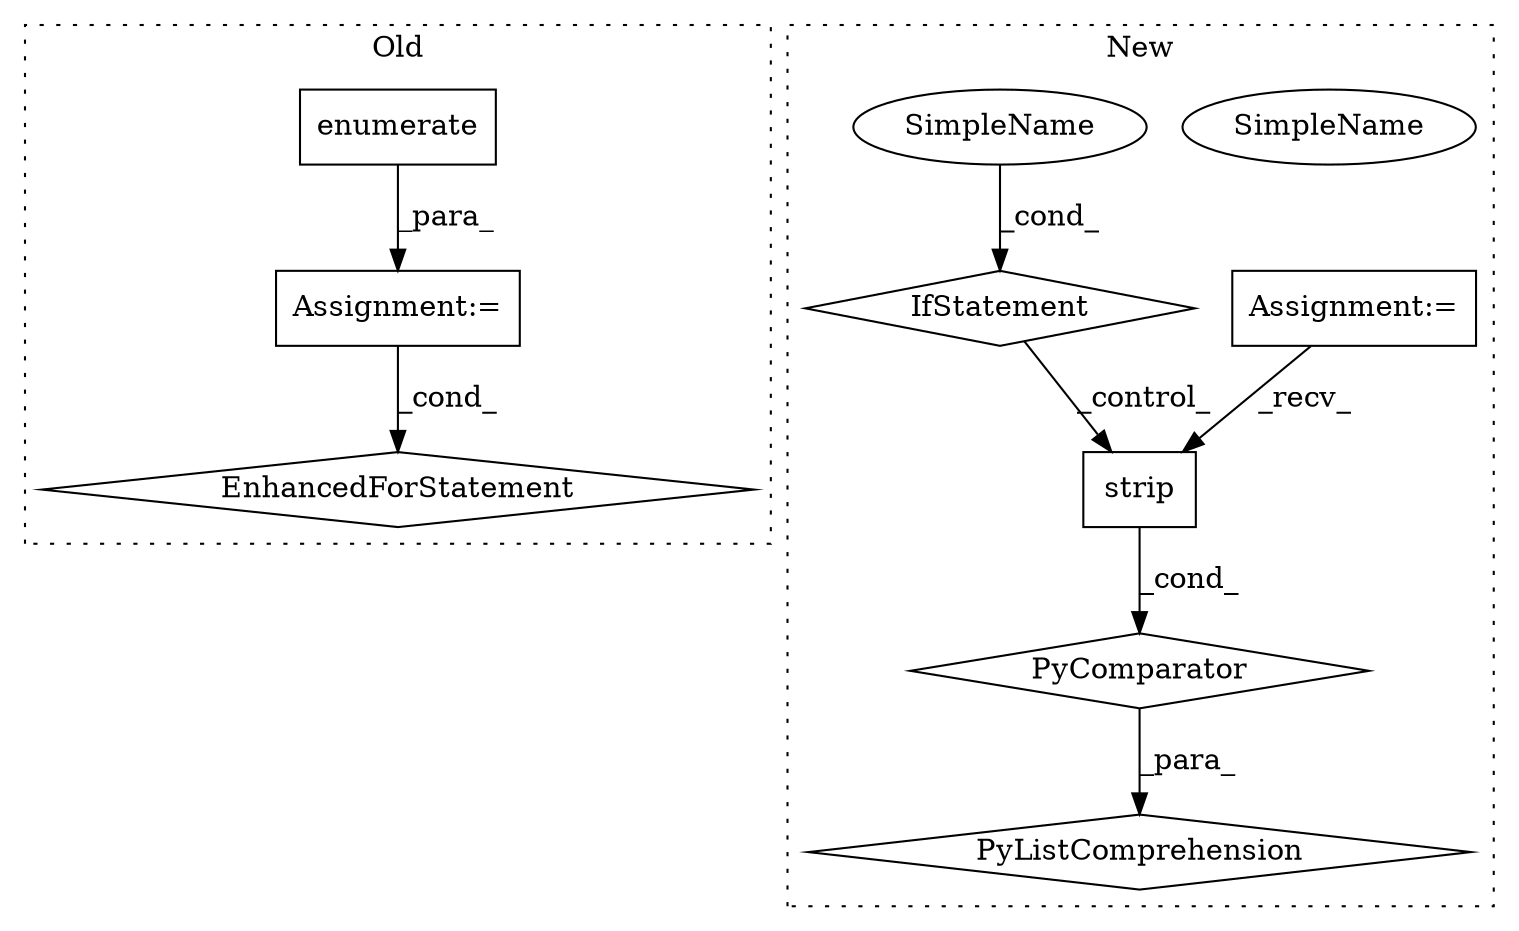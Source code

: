 digraph G {
subgraph cluster0 {
1 [label="enumerate" a="32" s="777,793" l="10,1" shape="box"];
3 [label="EnhancedForStatement" a="70" s="703,794" l="63,2" shape="diamond"];
4 [label="Assignment:=" a="7" s="703,794" l="63,2" shape="box"];
label = "Old";
style="dotted";
}
subgraph cluster1 {
2 [label="strip" a="32" s="965" l="7" shape="box"];
5 [label="IfStatement" a="25" s="1036" l="24" shape="diamond"];
6 [label="Assignment:=" a="7" s="1036" l="24" shape="box"];
7 [label="SimpleName" a="42" s="1055" l="5" shape="ellipse"];
8 [label="PyListComprehension" a="109" s="960" l="108" shape="diamond"];
9 [label="PyComparator" a="113" s="1036" l="24" shape="diamond"];
10 [label="SimpleName" a="42" s="1055" l="5" shape="ellipse"];
label = "New";
style="dotted";
}
1 -> 4 [label="_para_"];
2 -> 9 [label="_cond_"];
4 -> 3 [label="_cond_"];
5 -> 2 [label="_control_"];
6 -> 2 [label="_recv_"];
9 -> 8 [label="_para_"];
10 -> 5 [label="_cond_"];
}